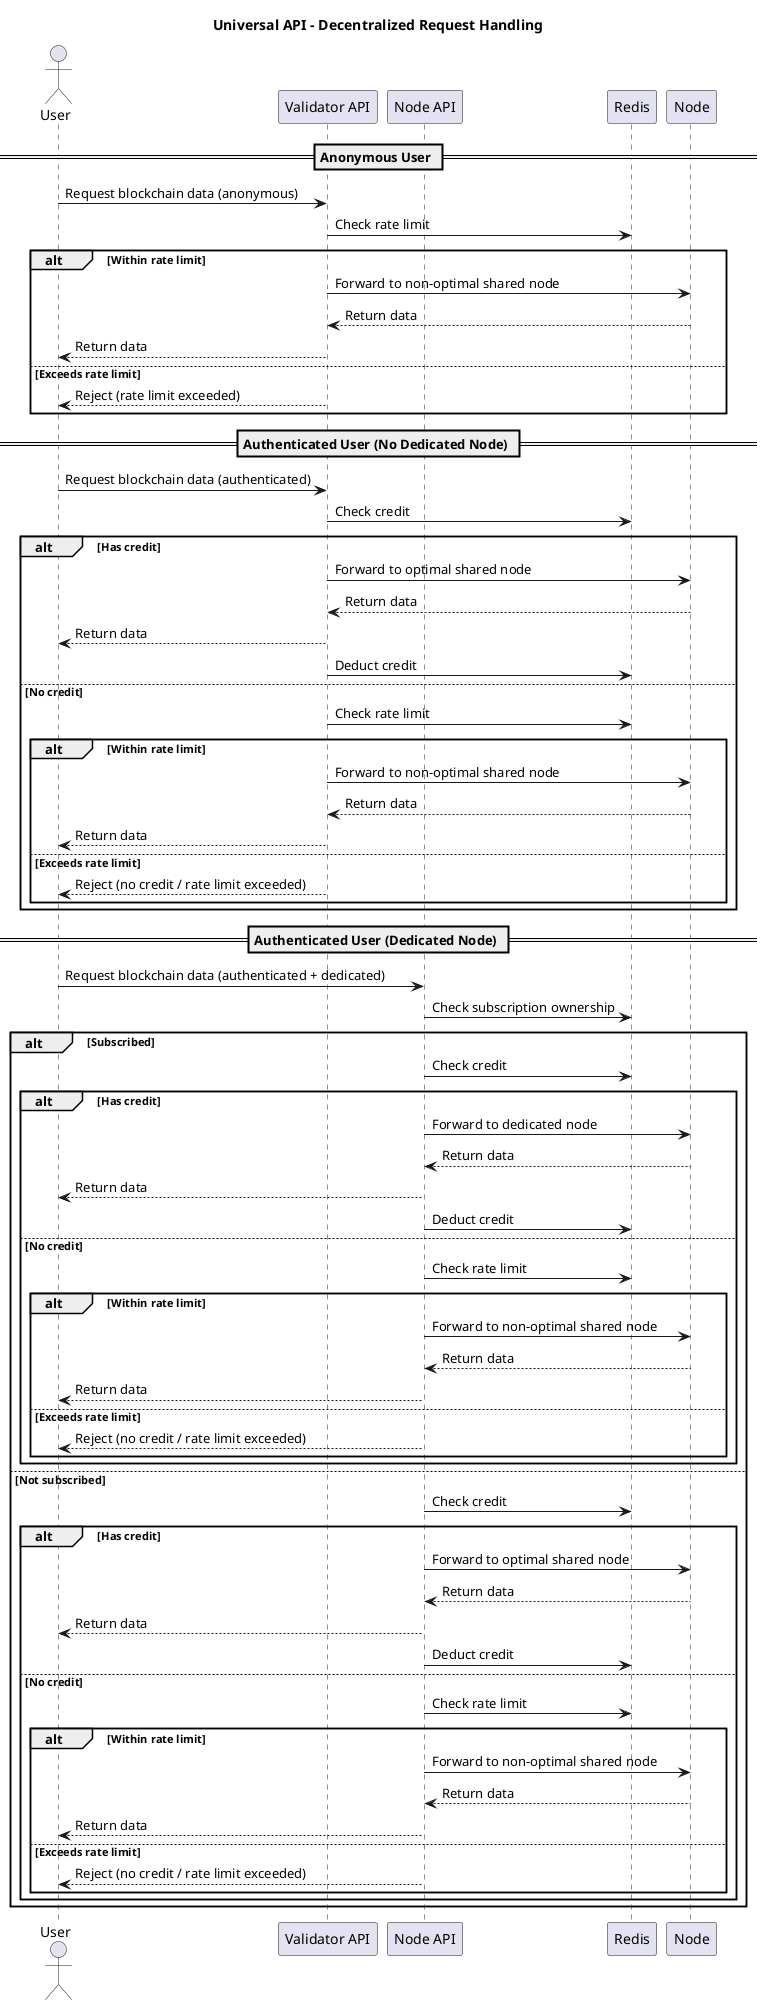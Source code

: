 @startuml
title Universal API – Decentralized Request Handling

actor "User" as User
participant "Validator API" as ValidatorAPI
participant "Node API" as NodeAPI
participant "Redis" as Redis
participant "Node" as Node

== Anonymous User ==

User -> ValidatorAPI : Request blockchain data (anonymous)
ValidatorAPI -> Redis : Check rate limit
alt Within rate limit
    ValidatorAPI -> Node : Forward to non-optimal shared node
    Node --> ValidatorAPI : Return data
    ValidatorAPI --> User : Return data
else Exceeds rate limit
    ValidatorAPI --> User : Reject (rate limit exceeded)
end

== Authenticated User (No Dedicated Node) ==

User -> ValidatorAPI : Request blockchain data (authenticated)
ValidatorAPI -> Redis : Check credit
alt Has credit
    ValidatorAPI -> Node : Forward to optimal shared node
    Node --> ValidatorAPI : Return data
    ValidatorAPI --> User : Return data
    ValidatorAPI -> Redis : Deduct credit
else No credit
    ValidatorAPI -> Redis : Check rate limit
    alt Within rate limit
        ValidatorAPI -> Node : Forward to non-optimal shared node
        Node --> ValidatorAPI : Return data
        ValidatorAPI --> User : Return data
    else Exceeds rate limit
        ValidatorAPI --> User : Reject (no credit / rate limit exceeded)
    end
end

== Authenticated User (Dedicated Node) ==

User -> NodeAPI : Request blockchain data (authenticated + dedicated)
NodeAPI -> Redis : Check subscription ownership
alt Subscribed
    NodeAPI -> Redis : Check credit
    alt Has credit
        NodeAPI -> Node : Forward to dedicated node
        Node --> NodeAPI : Return data
        NodeAPI --> User : Return data
        NodeAPI -> Redis : Deduct credit
    else No credit
        NodeAPI -> Redis : Check rate limit
        alt Within rate limit
            NodeAPI -> Node : Forward to non-optimal shared node
            Node --> NodeAPI : Return data
            NodeAPI --> User : Return data
        else Exceeds rate limit
            NodeAPI --> User : Reject (no credit / rate limit exceeded)
        end
    end
else Not subscribed
    NodeAPI -> Redis : Check credit
    alt Has credit
        NodeAPI -> Node : Forward to optimal shared node
        Node --> NodeAPI : Return data
        NodeAPI --> User : Return data
        NodeAPI -> Redis : Deduct credit
    else No credit
        NodeAPI -> Redis : Check rate limit
        alt Within rate limit
            NodeAPI -> Node : Forward to non-optimal shared node
            Node --> NodeAPI : Return data
            NodeAPI --> User : Return data
        else Exceeds rate limit
            NodeAPI --> User : Reject (no credit / rate limit exceeded)
        end
    end
end
@enduml
